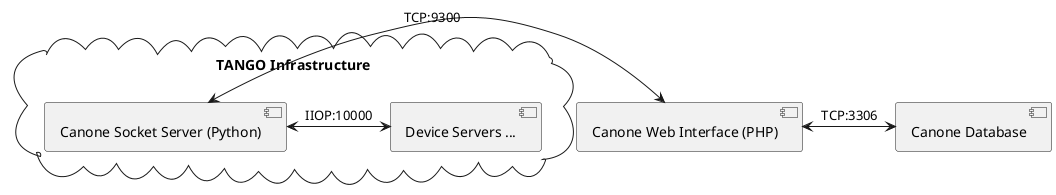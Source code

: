 @startuml

cloud "TANGO Infrastructure" {
  component [Canone Socket Server (Python)] as SockServ
  component [Device Servers ...] as DevServ
}

component [Canone Web Interface (PHP)] as Canone

' component [TANGO Database] as TangoDb

component [Canone Database] as CanoneDb

[SockServ] <-> [DevServ] : IIOP:10000
[Canone] <-> [SockServ] : TCP:9300
[Canone] <-> [CanoneDb] : TCP:3306
' [DevServ] <-> [TangoDb] : TCP:3306

@enduml
